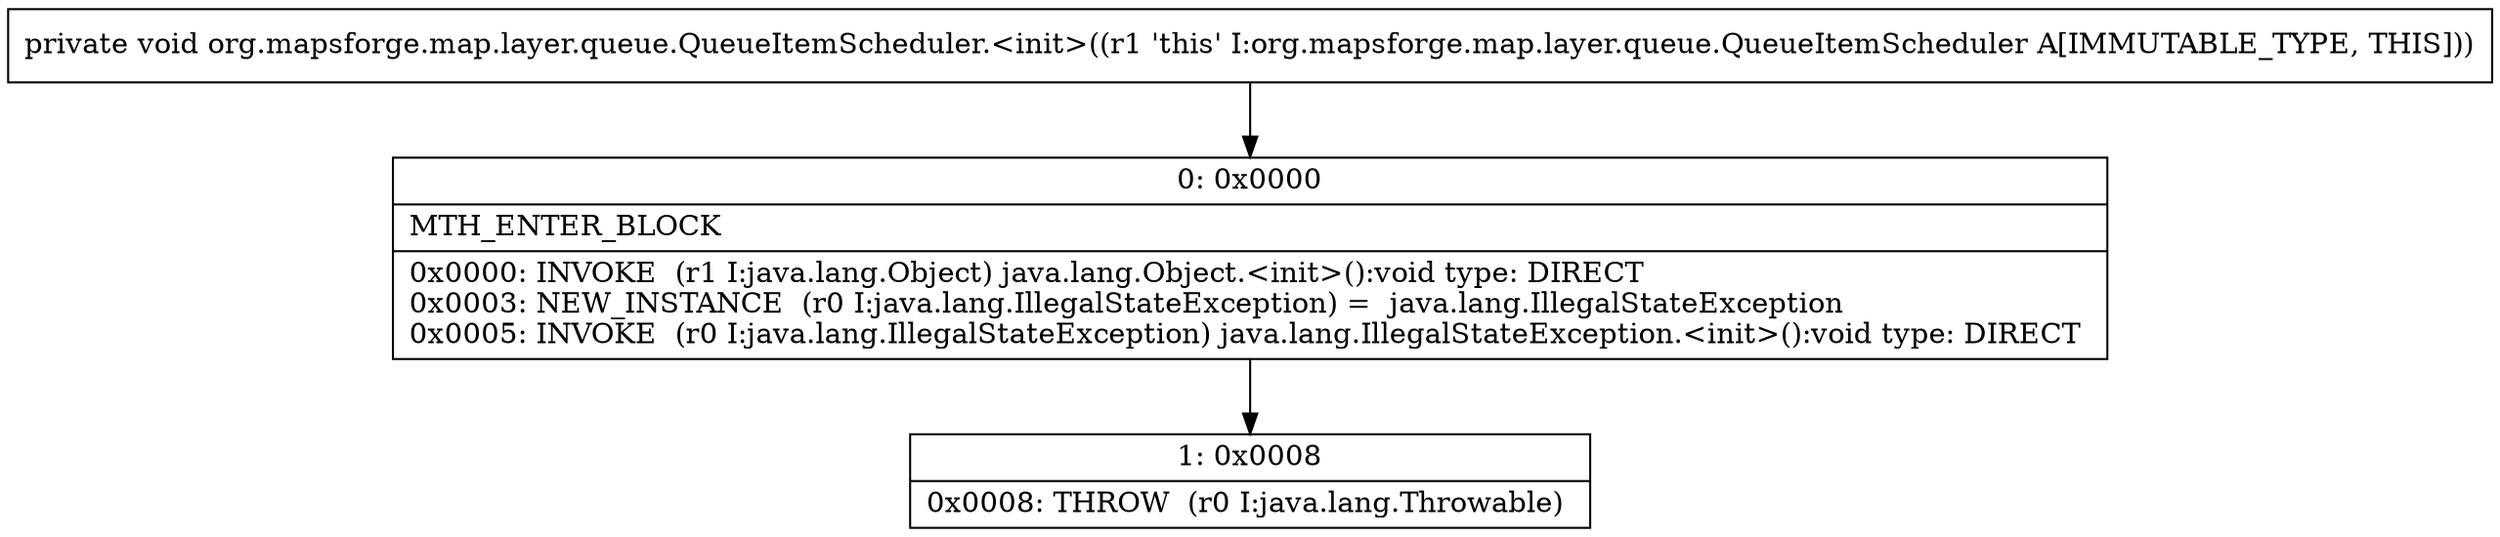 digraph "CFG fororg.mapsforge.map.layer.queue.QueueItemScheduler.\<init\>()V" {
Node_0 [shape=record,label="{0\:\ 0x0000|MTH_ENTER_BLOCK\l|0x0000: INVOKE  (r1 I:java.lang.Object) java.lang.Object.\<init\>():void type: DIRECT \l0x0003: NEW_INSTANCE  (r0 I:java.lang.IllegalStateException) =  java.lang.IllegalStateException \l0x0005: INVOKE  (r0 I:java.lang.IllegalStateException) java.lang.IllegalStateException.\<init\>():void type: DIRECT \l}"];
Node_1 [shape=record,label="{1\:\ 0x0008|0x0008: THROW  (r0 I:java.lang.Throwable) \l}"];
MethodNode[shape=record,label="{private void org.mapsforge.map.layer.queue.QueueItemScheduler.\<init\>((r1 'this' I:org.mapsforge.map.layer.queue.QueueItemScheduler A[IMMUTABLE_TYPE, THIS])) }"];
MethodNode -> Node_0;
Node_0 -> Node_1;
}


